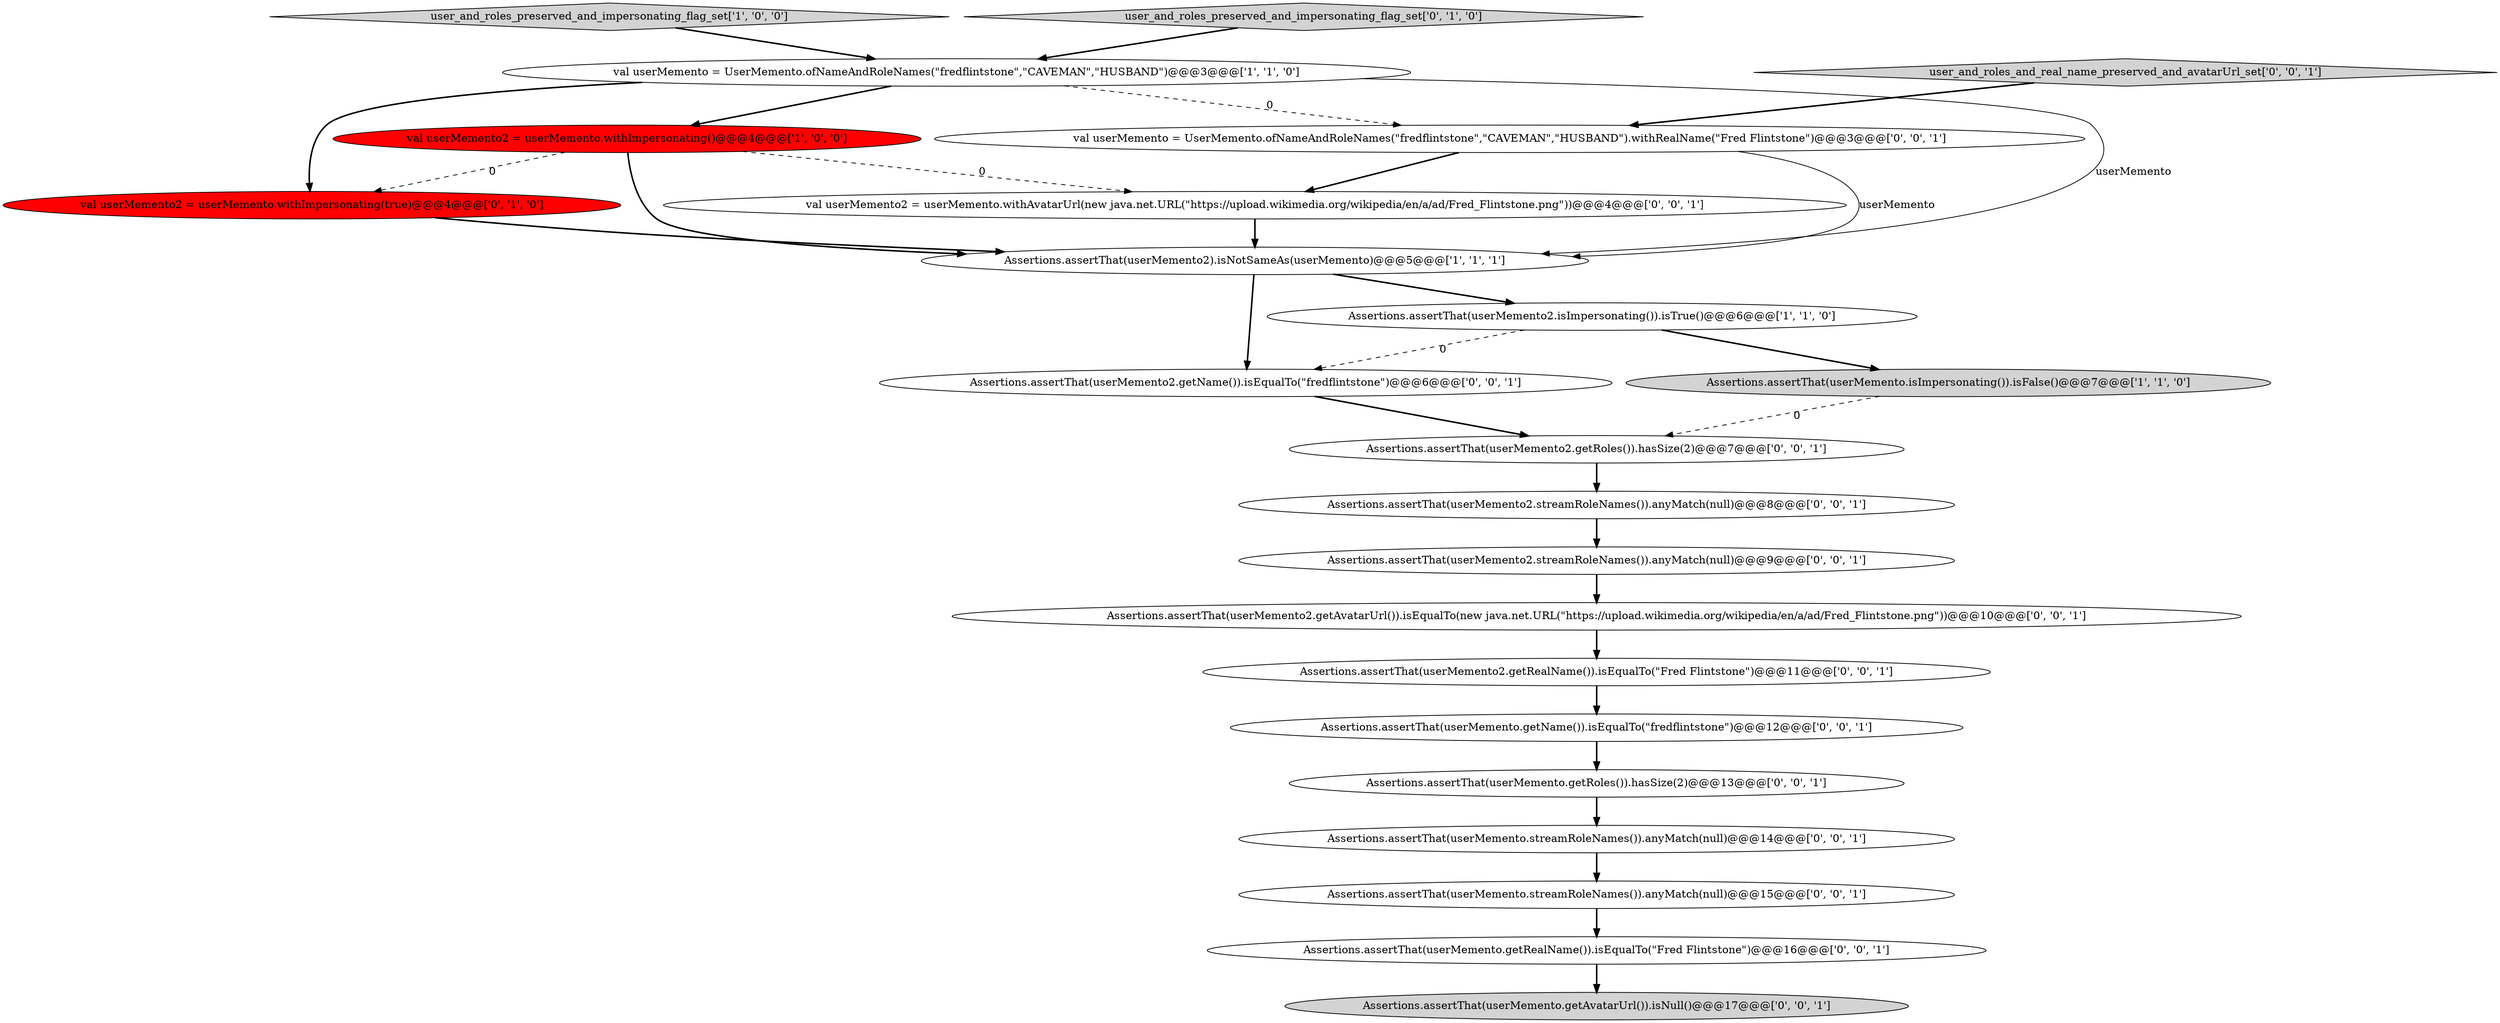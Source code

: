 digraph {
14 [style = filled, label = "Assertions.assertThat(userMemento.streamRoleNames()).anyMatch(null)@@@14@@@['0', '0', '1']", fillcolor = white, shape = ellipse image = "AAA0AAABBB3BBB"];
18 [style = filled, label = "Assertions.assertThat(userMemento2.getName()).isEqualTo(\"fredflintstone\")@@@6@@@['0', '0', '1']", fillcolor = white, shape = ellipse image = "AAA0AAABBB3BBB"];
22 [style = filled, label = "Assertions.assertThat(userMemento.getAvatarUrl()).isNull()@@@17@@@['0', '0', '1']", fillcolor = lightgray, shape = ellipse image = "AAA0AAABBB3BBB"];
11 [style = filled, label = "Assertions.assertThat(userMemento2.streamRoleNames()).anyMatch(null)@@@9@@@['0', '0', '1']", fillcolor = white, shape = ellipse image = "AAA0AAABBB3BBB"];
16 [style = filled, label = "Assertions.assertThat(userMemento.getRealName()).isEqualTo(\"Fred Flintstone\")@@@16@@@['0', '0', '1']", fillcolor = white, shape = ellipse image = "AAA0AAABBB3BBB"];
4 [style = filled, label = "val userMemento2 = userMemento.withImpersonating()@@@4@@@['1', '0', '0']", fillcolor = red, shape = ellipse image = "AAA1AAABBB1BBB"];
9 [style = filled, label = "Assertions.assertThat(userMemento2.streamRoleNames()).anyMatch(null)@@@8@@@['0', '0', '1']", fillcolor = white, shape = ellipse image = "AAA0AAABBB3BBB"];
17 [style = filled, label = "Assertions.assertThat(userMemento2.getAvatarUrl()).isEqualTo(new java.net.URL(\"https://upload.wikimedia.org/wikipedia/en/a/ad/Fred_Flintstone.png\"))@@@10@@@['0', '0', '1']", fillcolor = white, shape = ellipse image = "AAA0AAABBB3BBB"];
2 [style = filled, label = "user_and_roles_preserved_and_impersonating_flag_set['1', '0', '0']", fillcolor = lightgray, shape = diamond image = "AAA0AAABBB1BBB"];
0 [style = filled, label = "Assertions.assertThat(userMemento.isImpersonating()).isFalse()@@@7@@@['1', '1', '0']", fillcolor = lightgray, shape = ellipse image = "AAA0AAABBB1BBB"];
8 [style = filled, label = "Assertions.assertThat(userMemento2.getRoles()).hasSize(2)@@@7@@@['0', '0', '1']", fillcolor = white, shape = ellipse image = "AAA0AAABBB3BBB"];
21 [style = filled, label = "Assertions.assertThat(userMemento2.getRealName()).isEqualTo(\"Fred Flintstone\")@@@11@@@['0', '0', '1']", fillcolor = white, shape = ellipse image = "AAA0AAABBB3BBB"];
12 [style = filled, label = "Assertions.assertThat(userMemento.getName()).isEqualTo(\"fredflintstone\")@@@12@@@['0', '0', '1']", fillcolor = white, shape = ellipse image = "AAA0AAABBB3BBB"];
13 [style = filled, label = "Assertions.assertThat(userMemento.streamRoleNames()).anyMatch(null)@@@15@@@['0', '0', '1']", fillcolor = white, shape = ellipse image = "AAA0AAABBB3BBB"];
1 [style = filled, label = "Assertions.assertThat(userMemento2).isNotSameAs(userMemento)@@@5@@@['1', '1', '1']", fillcolor = white, shape = ellipse image = "AAA0AAABBB1BBB"];
7 [style = filled, label = "user_and_roles_preserved_and_impersonating_flag_set['0', '1', '0']", fillcolor = lightgray, shape = diamond image = "AAA0AAABBB2BBB"];
6 [style = filled, label = "val userMemento2 = userMemento.withImpersonating(true)@@@4@@@['0', '1', '0']", fillcolor = red, shape = ellipse image = "AAA1AAABBB2BBB"];
19 [style = filled, label = "user_and_roles_and_real_name_preserved_and_avatarUrl_set['0', '0', '1']", fillcolor = lightgray, shape = diamond image = "AAA0AAABBB3BBB"];
5 [style = filled, label = "Assertions.assertThat(userMemento2.isImpersonating()).isTrue()@@@6@@@['1', '1', '0']", fillcolor = white, shape = ellipse image = "AAA0AAABBB1BBB"];
10 [style = filled, label = "val userMemento = UserMemento.ofNameAndRoleNames(\"fredflintstone\",\"CAVEMAN\",\"HUSBAND\").withRealName(\"Fred Flintstone\")@@@3@@@['0', '0', '1']", fillcolor = white, shape = ellipse image = "AAA0AAABBB3BBB"];
20 [style = filled, label = "Assertions.assertThat(userMemento.getRoles()).hasSize(2)@@@13@@@['0', '0', '1']", fillcolor = white, shape = ellipse image = "AAA0AAABBB3BBB"];
3 [style = filled, label = "val userMemento = UserMemento.ofNameAndRoleNames(\"fredflintstone\",\"CAVEMAN\",\"HUSBAND\")@@@3@@@['1', '1', '0']", fillcolor = white, shape = ellipse image = "AAA0AAABBB1BBB"];
15 [style = filled, label = "val userMemento2 = userMemento.withAvatarUrl(new java.net.URL(\"https://upload.wikimedia.org/wikipedia/en/a/ad/Fred_Flintstone.png\"))@@@4@@@['0', '0', '1']", fillcolor = white, shape = ellipse image = "AAA0AAABBB3BBB"];
1->5 [style = bold, label=""];
10->15 [style = bold, label=""];
9->11 [style = bold, label=""];
2->3 [style = bold, label=""];
12->20 [style = bold, label=""];
3->6 [style = bold, label=""];
19->10 [style = bold, label=""];
1->18 [style = bold, label=""];
20->14 [style = bold, label=""];
3->1 [style = solid, label="userMemento"];
16->22 [style = bold, label=""];
4->6 [style = dashed, label="0"];
5->18 [style = dashed, label="0"];
3->4 [style = bold, label=""];
13->16 [style = bold, label=""];
7->3 [style = bold, label=""];
21->12 [style = bold, label=""];
6->1 [style = bold, label=""];
5->0 [style = bold, label=""];
4->15 [style = dashed, label="0"];
8->9 [style = bold, label=""];
11->17 [style = bold, label=""];
0->8 [style = dashed, label="0"];
4->1 [style = bold, label=""];
18->8 [style = bold, label=""];
3->10 [style = dashed, label="0"];
14->13 [style = bold, label=""];
10->1 [style = solid, label="userMemento"];
17->21 [style = bold, label=""];
15->1 [style = bold, label=""];
}
